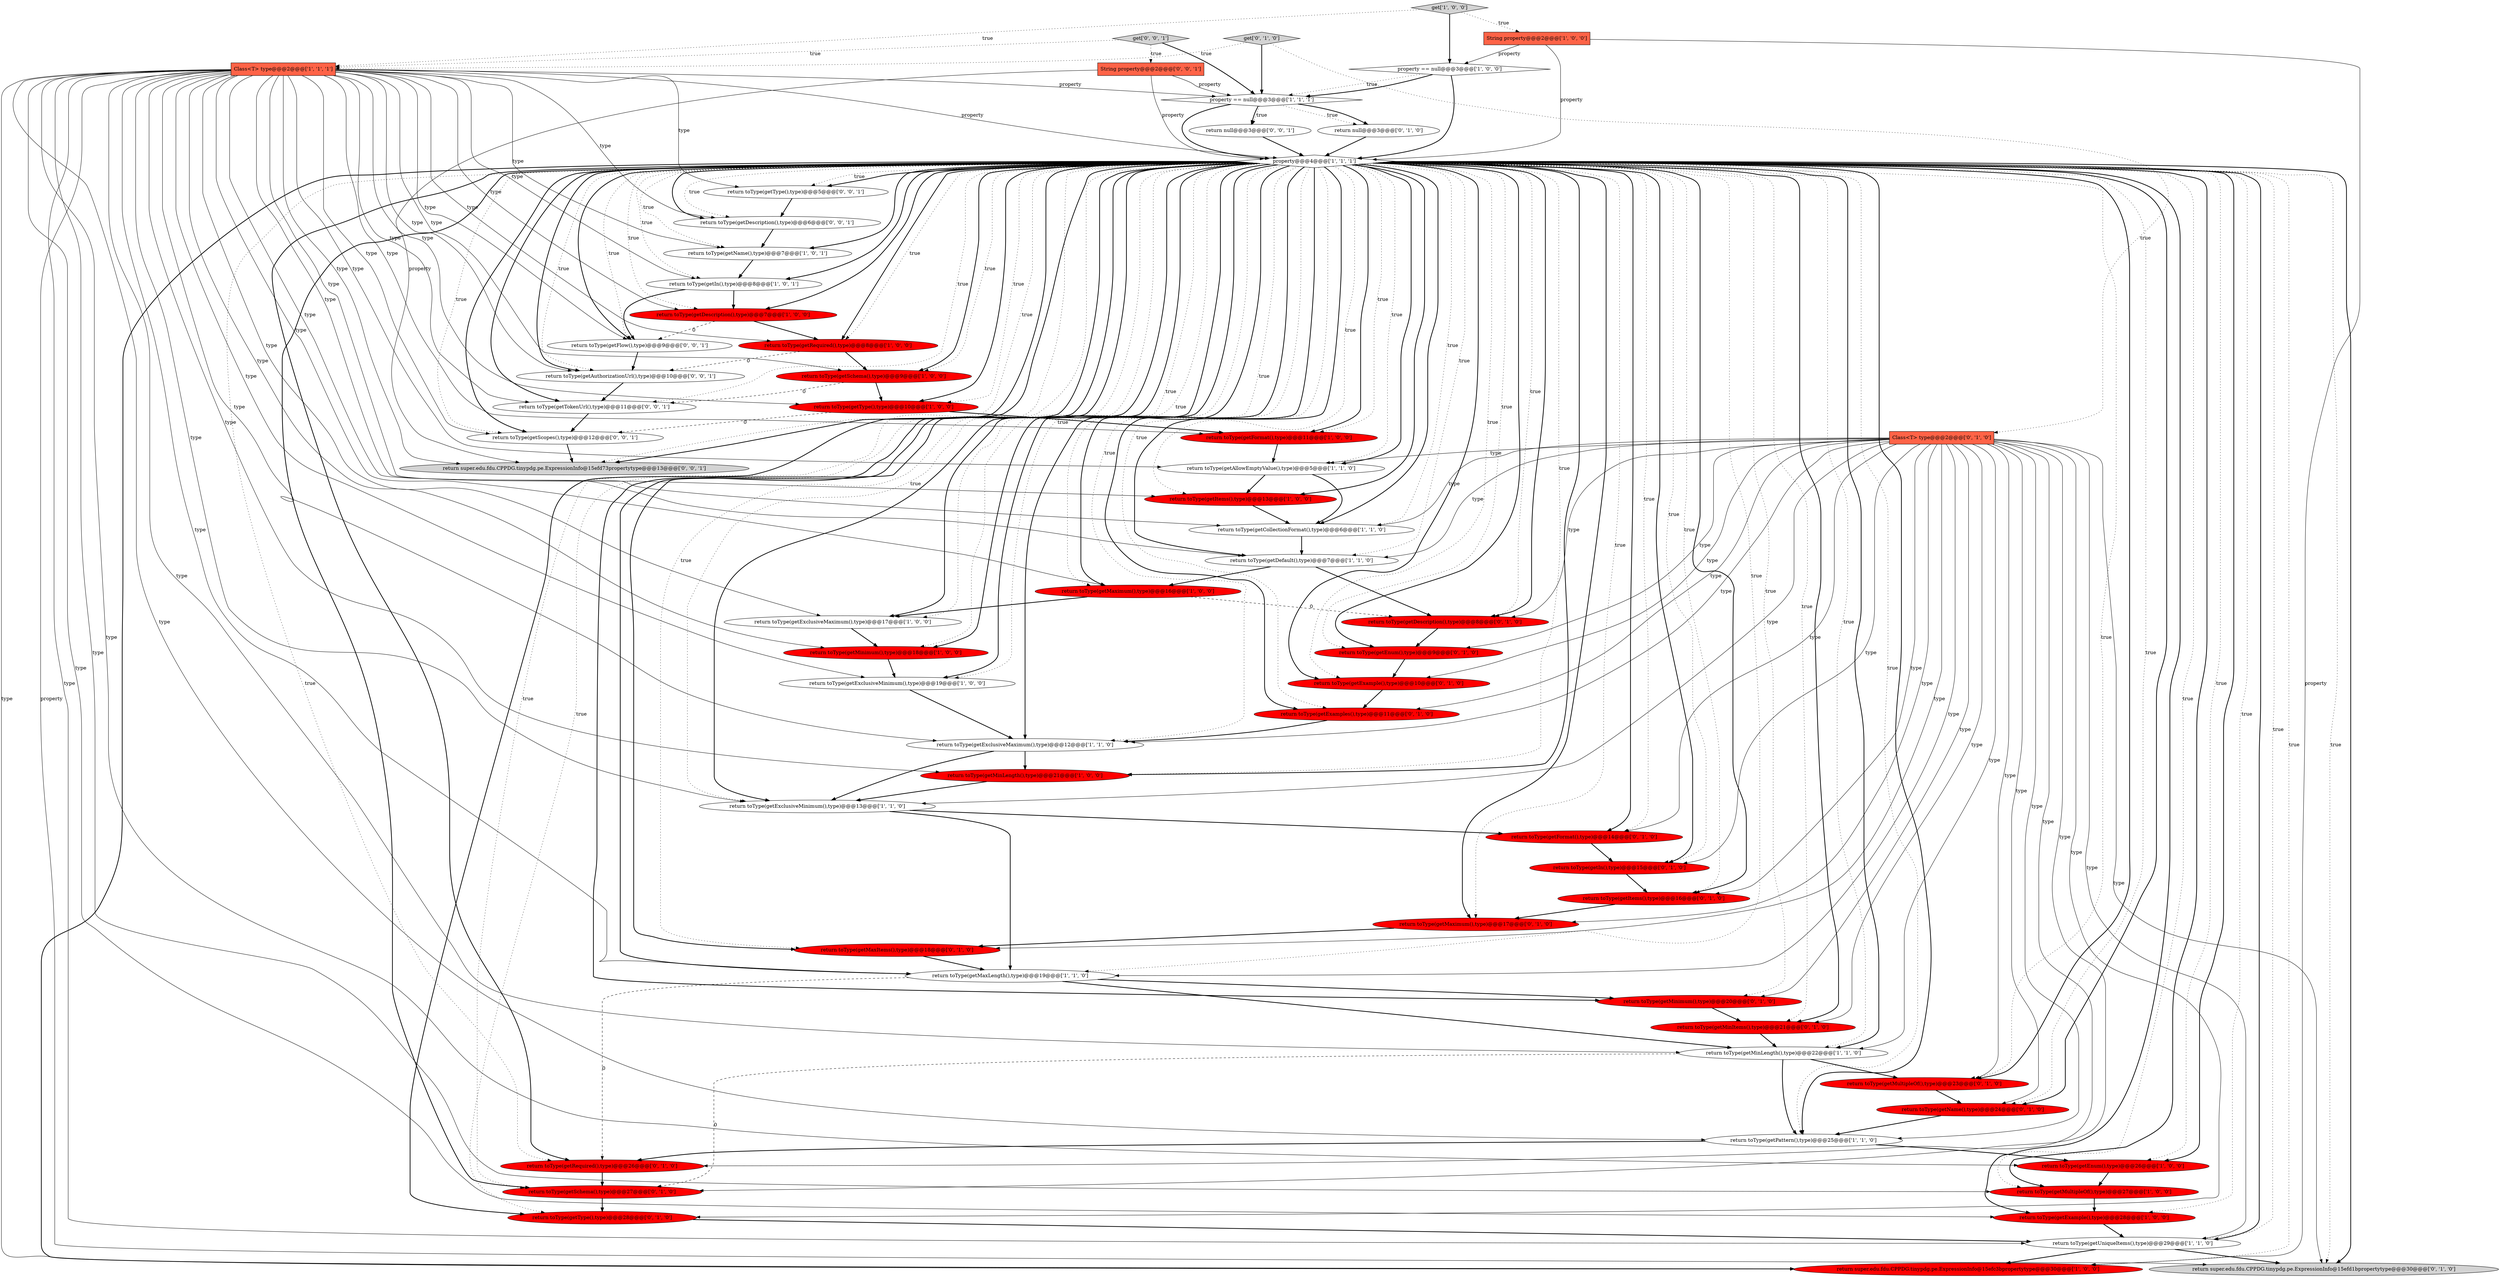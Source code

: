 digraph {
47 [style = filled, label = "return toType(getMinItems(),type)@@@21@@@['0', '1', '0']", fillcolor = red, shape = ellipse image = "AAA1AAABBB2BBB"];
17 [style = filled, label = "Class<T> type@@@2@@@['1', '1', '1']", fillcolor = tomato, shape = box image = "AAA0AAABBB1BBB"];
32 [style = filled, label = "return toType(getDescription(),type)@@@8@@@['0', '1', '0']", fillcolor = red, shape = ellipse image = "AAA1AAABBB2BBB"];
22 [style = filled, label = "return toType(getMultipleOf(),type)@@@27@@@['1', '0', '0']", fillcolor = red, shape = ellipse image = "AAA1AAABBB1BBB"];
11 [style = filled, label = "return toType(getAllowEmptyValue(),type)@@@5@@@['1', '1', '0']", fillcolor = white, shape = ellipse image = "AAA0AAABBB1BBB"];
44 [style = filled, label = "return toType(getItems(),type)@@@16@@@['0', '1', '0']", fillcolor = red, shape = ellipse image = "AAA1AAABBB2BBB"];
50 [style = filled, label = "return toType(getExamples(),type)@@@11@@@['0', '1', '0']", fillcolor = red, shape = ellipse image = "AAA1AAABBB2BBB"];
5 [style = filled, label = "String property@@@2@@@['1', '0', '0']", fillcolor = tomato, shape = box image = "AAA0AAABBB1BBB"];
61 [style = filled, label = "return toType(getDescription(),type)@@@6@@@['0', '0', '1']", fillcolor = white, shape = ellipse image = "AAA0AAABBB3BBB"];
56 [style = filled, label = "String property@@@2@@@['0', '0', '1']", fillcolor = tomato, shape = box image = "AAA0AAABBB3BBB"];
40 [style = filled, label = "Class<T> type@@@2@@@['0', '1', '0']", fillcolor = tomato, shape = box image = "AAA0AAABBB2BBB"];
9 [style = filled, label = "return toType(getExclusiveMinimum(),type)@@@19@@@['1', '0', '0']", fillcolor = white, shape = ellipse image = "AAA0AAABBB1BBB"];
13 [style = filled, label = "return toType(getMinLength(),type)@@@21@@@['1', '0', '0']", fillcolor = red, shape = ellipse image = "AAA1AAABBB1BBB"];
53 [style = filled, label = "return toType(getScopes(),type)@@@12@@@['0', '0', '1']", fillcolor = white, shape = ellipse image = "AAA0AAABBB3BBB"];
58 [style = filled, label = "return null@@@3@@@['0', '0', '1']", fillcolor = white, shape = ellipse image = "AAA0AAABBB3BBB"];
29 [style = filled, label = "return toType(getExample(),type)@@@28@@@['1', '0', '0']", fillcolor = red, shape = ellipse image = "AAA1AAABBB1BBB"];
6 [style = filled, label = "return toType(getSchema(),type)@@@9@@@['1', '0', '0']", fillcolor = red, shape = ellipse image = "AAA1AAABBB1BBB"];
21 [style = filled, label = "return toType(getExclusiveMinimum(),type)@@@13@@@['1', '1', '0']", fillcolor = white, shape = ellipse image = "AAA0AAABBB1BBB"];
28 [style = filled, label = "return toType(getPattern(),type)@@@25@@@['1', '1', '0']", fillcolor = white, shape = ellipse image = "AAA0AAABBB1BBB"];
49 [style = filled, label = "return toType(getMultipleOf(),type)@@@23@@@['0', '1', '0']", fillcolor = red, shape = ellipse image = "AAA1AAABBB2BBB"];
25 [style = filled, label = "return toType(getRequired(),type)@@@8@@@['1', '0', '0']", fillcolor = red, shape = ellipse image = "AAA1AAABBB1BBB"];
57 [style = filled, label = "return toType(getType(),type)@@@5@@@['0', '0', '1']", fillcolor = white, shape = ellipse image = "AAA0AAABBB3BBB"];
1 [style = filled, label = "return toType(getCollectionFormat(),type)@@@6@@@['1', '1', '0']", fillcolor = white, shape = ellipse image = "AAA0AAABBB1BBB"];
46 [style = filled, label = "return toType(getMaximum(),type)@@@17@@@['0', '1', '0']", fillcolor = red, shape = ellipse image = "AAA1AAABBB2BBB"];
39 [style = filled, label = "return null@@@3@@@['0', '1', '0']", fillcolor = white, shape = ellipse image = "AAA0AAABBB2BBB"];
2 [style = filled, label = "return toType(getDefault(),type)@@@7@@@['1', '1', '0']", fillcolor = white, shape = ellipse image = "AAA0AAABBB1BBB"];
55 [style = filled, label = "return super.edu.fdu.CPPDG.tinypdg.pe.ExpressionInfo@15efd73propertytype@@@13@@@['0', '0', '1']", fillcolor = lightgray, shape = ellipse image = "AAA0AAABBB3BBB"];
51 [style = filled, label = "return toType(getType(),type)@@@28@@@['0', '1', '0']", fillcolor = red, shape = ellipse image = "AAA1AAABBB2BBB"];
19 [style = filled, label = "return toType(getType(),type)@@@10@@@['1', '0', '0']", fillcolor = red, shape = ellipse image = "AAA1AAABBB1BBB"];
16 [style = filled, label = "return super.edu.fdu.CPPDG.tinypdg.pe.ExpressionInfo@15efc3bpropertytype@@@30@@@['1', '0', '0']", fillcolor = red, shape = ellipse image = "AAA1AAABBB1BBB"];
37 [style = filled, label = "return super.edu.fdu.CPPDG.tinypdg.pe.ExpressionInfo@15efd1bpropertytype@@@30@@@['0', '1', '0']", fillcolor = lightgray, shape = ellipse image = "AAA0AAABBB2BBB"];
4 [style = filled, label = "return toType(getMaxLength(),type)@@@19@@@['1', '1', '0']", fillcolor = white, shape = ellipse image = "AAA0AAABBB1BBB"];
27 [style = filled, label = "property == null@@@3@@@['1', '1', '1']", fillcolor = white, shape = diamond image = "AAA0AAABBB1BBB"];
10 [style = filled, label = "return toType(getIn(),type)@@@8@@@['1', '0', '1']", fillcolor = white, shape = ellipse image = "AAA0AAABBB1BBB"];
24 [style = filled, label = "return toType(getFormat(),type)@@@11@@@['1', '0', '0']", fillcolor = red, shape = ellipse image = "AAA1AAABBB1BBB"];
31 [style = filled, label = "return toType(getDescription(),type)@@@7@@@['1', '0', '0']", fillcolor = red, shape = ellipse image = "AAA1AAABBB1BBB"];
43 [style = filled, label = "return toType(getIn(),type)@@@15@@@['0', '1', '0']", fillcolor = red, shape = ellipse image = "AAA1AAABBB2BBB"];
60 [style = filled, label = "get['0', '0', '1']", fillcolor = lightgray, shape = diamond image = "AAA0AAABBB3BBB"];
41 [style = filled, label = "return toType(getMinimum(),type)@@@20@@@['0', '1', '0']", fillcolor = red, shape = ellipse image = "AAA1AAABBB2BBB"];
33 [style = filled, label = "return toType(getRequired(),type)@@@26@@@['0', '1', '0']", fillcolor = red, shape = ellipse image = "AAA1AAABBB2BBB"];
3 [style = filled, label = "return toType(getEnum(),type)@@@26@@@['1', '0', '0']", fillcolor = red, shape = ellipse image = "AAA1AAABBB1BBB"];
7 [style = filled, label = "return toType(getName(),type)@@@7@@@['1', '0', '1']", fillcolor = white, shape = ellipse image = "AAA0AAABBB1BBB"];
38 [style = filled, label = "get['0', '1', '0']", fillcolor = lightgray, shape = diamond image = "AAA0AAABBB2BBB"];
42 [style = filled, label = "return toType(getName(),type)@@@24@@@['0', '1', '0']", fillcolor = red, shape = ellipse image = "AAA1AAABBB2BBB"];
45 [style = filled, label = "return toType(getFormat(),type)@@@14@@@['0', '1', '0']", fillcolor = red, shape = ellipse image = "AAA1AAABBB2BBB"];
48 [style = filled, label = "return toType(getMaxItems(),type)@@@18@@@['0', '1', '0']", fillcolor = red, shape = ellipse image = "AAA1AAABBB2BBB"];
14 [style = filled, label = "property@@@4@@@['1', '1', '1']", fillcolor = white, shape = diamond image = "AAA0AAABBB1BBB"];
20 [style = filled, label = "return toType(getUniqueItems(),type)@@@29@@@['1', '1', '0']", fillcolor = white, shape = ellipse image = "AAA0AAABBB1BBB"];
52 [style = filled, label = "return toType(getFlow(),type)@@@9@@@['0', '0', '1']", fillcolor = white, shape = ellipse image = "AAA0AAABBB3BBB"];
18 [style = filled, label = "property == null@@@3@@@['1', '0', '0']", fillcolor = white, shape = diamond image = "AAA0AAABBB1BBB"];
36 [style = filled, label = "return toType(getSchema(),type)@@@27@@@['0', '1', '0']", fillcolor = red, shape = ellipse image = "AAA1AAABBB2BBB"];
8 [style = filled, label = "return toType(getMaximum(),type)@@@16@@@['1', '0', '0']", fillcolor = red, shape = ellipse image = "AAA1AAABBB1BBB"];
15 [style = filled, label = "return toType(getExclusiveMaximum(),type)@@@12@@@['1', '1', '0']", fillcolor = white, shape = ellipse image = "AAA0AAABBB1BBB"];
26 [style = filled, label = "return toType(getMinimum(),type)@@@18@@@['1', '0', '0']", fillcolor = red, shape = ellipse image = "AAA1AAABBB1BBB"];
30 [style = filled, label = "return toType(getItems(),type)@@@13@@@['1', '0', '0']", fillcolor = red, shape = ellipse image = "AAA1AAABBB1BBB"];
34 [style = filled, label = "return toType(getEnum(),type)@@@9@@@['0', '1', '0']", fillcolor = red, shape = ellipse image = "AAA1AAABBB2BBB"];
0 [style = filled, label = "return toType(getExclusiveMaximum(),type)@@@17@@@['1', '0', '0']", fillcolor = white, shape = ellipse image = "AAA0AAABBB1BBB"];
23 [style = filled, label = "get['1', '0', '0']", fillcolor = lightgray, shape = diamond image = "AAA0AAABBB1BBB"];
59 [style = filled, label = "return toType(getAuthorizationUrl(),type)@@@10@@@['0', '0', '1']", fillcolor = white, shape = ellipse image = "AAA0AAABBB3BBB"];
35 [style = filled, label = "return toType(getExample(),type)@@@10@@@['0', '1', '0']", fillcolor = red, shape = ellipse image = "AAA1AAABBB2BBB"];
54 [style = filled, label = "return toType(getTokenUrl(),type)@@@11@@@['0', '0', '1']", fillcolor = white, shape = ellipse image = "AAA0AAABBB3BBB"];
12 [style = filled, label = "return toType(getMinLength(),type)@@@22@@@['1', '1', '0']", fillcolor = white, shape = ellipse image = "AAA0AAABBB1BBB"];
14->3 [style = bold, label=""];
14->24 [style = bold, label=""];
40->4 [style = solid, label="type"];
14->42 [style = dotted, label="true"];
14->32 [style = dotted, label="true"];
14->25 [style = bold, label=""];
17->57 [style = solid, label="type"];
14->19 [style = dotted, label="true"];
14->0 [style = dotted, label="true"];
40->50 [style = solid, label="type"];
14->35 [style = bold, label=""];
15->21 [style = bold, label=""];
14->26 [style = dotted, label="true"];
14->45 [style = dotted, label="true"];
48->4 [style = bold, label=""];
23->5 [style = dotted, label="true"];
8->32 [style = dashed, label="0"];
39->14 [style = bold, label=""];
26->9 [style = bold, label=""];
14->22 [style = dotted, label="true"];
14->28 [style = bold, label=""];
27->58 [style = bold, label=""];
32->34 [style = bold, label=""];
17->37 [style = solid, label="property"];
14->53 [style = dotted, label="true"];
52->59 [style = bold, label=""];
25->6 [style = bold, label=""];
46->48 [style = bold, label=""];
4->33 [style = dashed, label="0"];
14->51 [style = dotted, label="true"];
40->37 [style = solid, label="type"];
14->41 [style = dotted, label="true"];
14->7 [style = bold, label=""];
19->24 [style = bold, label=""];
8->0 [style = bold, label=""];
14->44 [style = dotted, label="true"];
31->52 [style = dashed, label="0"];
44->46 [style = bold, label=""];
17->55 [style = solid, label="type"];
14->47 [style = dotted, label="true"];
40->46 [style = solid, label="type"];
14->21 [style = dotted, label="true"];
20->16 [style = bold, label=""];
45->43 [style = bold, label=""];
17->31 [style = solid, label="type"];
35->50 [style = bold, label=""];
24->11 [style = bold, label=""];
40->36 [style = solid, label="type"];
14->46 [style = bold, label=""];
14->7 [style = dotted, label="true"];
17->8 [style = solid, label="type"];
40->34 [style = solid, label="type"];
14->57 [style = dotted, label="true"];
14->3 [style = dotted, label="true"];
20->37 [style = bold, label=""];
56->14 [style = solid, label="property"];
14->11 [style = dotted, label="true"];
54->53 [style = bold, label=""];
14->9 [style = bold, label=""];
17->25 [style = solid, label="type"];
40->48 [style = solid, label="type"];
40->49 [style = solid, label="type"];
28->3 [style = bold, label=""];
17->15 [style = solid, label="type"];
2->32 [style = bold, label=""];
17->26 [style = solid, label="type"];
23->17 [style = dotted, label="true"];
40->32 [style = solid, label="type"];
43->44 [style = bold, label=""];
14->11 [style = bold, label=""];
14->48 [style = bold, label=""];
38->40 [style = dotted, label="true"];
59->54 [style = bold, label=""];
14->20 [style = bold, label=""];
14->37 [style = bold, label=""];
40->28 [style = solid, label="type"];
17->59 [style = solid, label="type"];
14->16 [style = bold, label=""];
14->2 [style = dotted, label="true"];
17->6 [style = solid, label="type"];
56->27 [style = solid, label="property"];
15->13 [style = bold, label=""];
14->30 [style = bold, label=""];
14->12 [style = dotted, label="true"];
10->31 [style = bold, label=""];
12->28 [style = bold, label=""];
17->20 [style = solid, label="type"];
57->61 [style = bold, label=""];
14->24 [style = dotted, label="true"];
17->10 [style = solid, label="type"];
17->53 [style = solid, label="type"];
17->27 [style = solid, label="property"];
17->7 [style = solid, label="type"];
14->59 [style = dotted, label="true"];
14->22 [style = bold, label=""];
14->52 [style = dotted, label="true"];
14->10 [style = bold, label=""];
5->14 [style = solid, label="property"];
17->61 [style = solid, label="type"];
17->1 [style = solid, label="type"];
14->43 [style = bold, label=""];
17->19 [style = solid, label="type"];
5->18 [style = solid, label="property"];
19->53 [style = dashed, label="0"];
21->45 [style = bold, label=""];
29->20 [style = bold, label=""];
40->2 [style = solid, label="type"];
40->41 [style = solid, label="type"];
27->58 [style = dotted, label="true"];
14->37 [style = dotted, label="true"];
61->7 [style = bold, label=""];
33->36 [style = bold, label=""];
56->55 [style = solid, label="property"];
14->25 [style = dotted, label="true"];
14->57 [style = bold, label=""];
14->48 [style = dotted, label="true"];
14->52 [style = bold, label=""];
17->9 [style = solid, label="type"];
14->15 [style = bold, label=""];
14->8 [style = bold, label=""];
14->34 [style = dotted, label="true"];
14->1 [style = dotted, label="true"];
34->35 [style = bold, label=""];
14->61 [style = bold, label=""];
14->4 [style = dotted, label="true"];
17->2 [style = solid, label="type"];
18->27 [style = dotted, label="true"];
14->6 [style = bold, label=""];
14->21 [style = bold, label=""];
11->30 [style = bold, label=""];
14->4 [style = bold, label=""];
21->4 [style = bold, label=""];
14->36 [style = bold, label=""];
36->51 [style = bold, label=""];
31->25 [style = bold, label=""];
17->22 [style = solid, label="type"];
60->56 [style = dotted, label="true"];
27->39 [style = dotted, label="true"];
27->14 [style = bold, label=""];
17->21 [style = solid, label="type"];
40->43 [style = solid, label="type"];
40->12 [style = solid, label="type"];
40->15 [style = solid, label="type"];
17->11 [style = solid, label="type"];
58->14 [style = bold, label=""];
14->42 [style = bold, label=""];
22->29 [style = bold, label=""];
40->20 [style = solid, label="type"];
38->27 [style = bold, label=""];
14->19 [style = bold, label=""];
17->4 [style = solid, label="type"];
60->17 [style = dotted, label="true"];
17->12 [style = solid, label="type"];
51->20 [style = bold, label=""];
4->41 [style = bold, label=""];
12->49 [style = bold, label=""];
14->16 [style = dotted, label="true"];
40->21 [style = solid, label="type"];
14->30 [style = dotted, label="true"];
27->39 [style = bold, label=""];
40->44 [style = solid, label="type"];
14->28 [style = dotted, label="true"];
17->29 [style = solid, label="type"];
14->31 [style = bold, label=""];
14->8 [style = dotted, label="true"];
40->47 [style = solid, label="type"];
14->54 [style = dotted, label="true"];
14->29 [style = bold, label=""];
4->12 [style = bold, label=""];
14->50 [style = bold, label=""];
14->47 [style = bold, label=""];
14->2 [style = bold, label=""];
1->2 [style = bold, label=""];
50->15 [style = bold, label=""];
41->47 [style = bold, label=""];
14->13 [style = bold, label=""];
42->28 [style = bold, label=""];
14->49 [style = dotted, label="true"];
14->32 [style = bold, label=""];
14->53 [style = bold, label=""];
5->16 [style = solid, label="property"];
14->41 [style = bold, label=""];
23->18 [style = bold, label=""];
60->27 [style = bold, label=""];
40->33 [style = solid, label="type"];
6->54 [style = dashed, label="0"];
14->6 [style = dotted, label="true"];
53->55 [style = bold, label=""];
49->42 [style = bold, label=""];
17->14 [style = solid, label="property"];
14->33 [style = dotted, label="true"];
17->0 [style = solid, label="type"];
30->1 [style = bold, label=""];
0->26 [style = bold, label=""];
14->49 [style = bold, label=""];
14->50 [style = dotted, label="true"];
40->42 [style = solid, label="type"];
7->10 [style = bold, label=""];
11->1 [style = bold, label=""];
40->35 [style = solid, label="type"];
47->12 [style = bold, label=""];
14->51 [style = bold, label=""];
14->34 [style = bold, label=""];
14->43 [style = dotted, label="true"];
6->19 [style = bold, label=""];
17->16 [style = solid, label="type"];
17->3 [style = solid, label="type"];
14->45 [style = bold, label=""];
17->30 [style = solid, label="type"];
3->22 [style = bold, label=""];
14->44 [style = bold, label=""];
10->52 [style = bold, label=""];
14->10 [style = dotted, label="true"];
14->13 [style = dotted, label="true"];
14->36 [style = dotted, label="true"];
14->1 [style = bold, label=""];
14->33 [style = bold, label=""];
25->59 [style = dashed, label="0"];
40->1 [style = solid, label="type"];
14->20 [style = dotted, label="true"];
14->26 [style = bold, label=""];
14->54 [style = bold, label=""];
14->15 [style = dotted, label="true"];
14->46 [style = dotted, label="true"];
28->33 [style = bold, label=""];
14->0 [style = bold, label=""];
18->27 [style = bold, label=""];
12->36 [style = dashed, label="0"];
9->15 [style = bold, label=""];
17->28 [style = solid, label="type"];
38->17 [style = dotted, label="true"];
17->24 [style = solid, label="type"];
14->12 [style = bold, label=""];
17->13 [style = solid, label="type"];
14->55 [style = dotted, label="true"];
14->29 [style = dotted, label="true"];
14->31 [style = dotted, label="true"];
14->55 [style = bold, label=""];
14->9 [style = dotted, label="true"];
40->51 [style = solid, label="type"];
14->35 [style = dotted, label="true"];
14->59 [style = bold, label=""];
17->52 [style = solid, label="type"];
13->21 [style = bold, label=""];
14->61 [style = dotted, label="true"];
18->14 [style = bold, label=""];
40->11 [style = solid, label="type"];
17->54 [style = solid, label="type"];
2->8 [style = bold, label=""];
40->45 [style = solid, label="type"];
}
